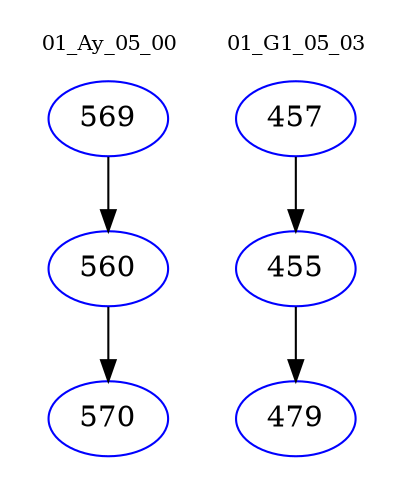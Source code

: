 digraph{
subgraph cluster_0 {
color = white
label = "01_Ay_05_00";
fontsize=10;
T0_569 [label="569", color="blue"]
T0_569 -> T0_560 [color="black"]
T0_560 [label="560", color="blue"]
T0_560 -> T0_570 [color="black"]
T0_570 [label="570", color="blue"]
}
subgraph cluster_1 {
color = white
label = "01_G1_05_03";
fontsize=10;
T1_457 [label="457", color="blue"]
T1_457 -> T1_455 [color="black"]
T1_455 [label="455", color="blue"]
T1_455 -> T1_479 [color="black"]
T1_479 [label="479", color="blue"]
}
}
